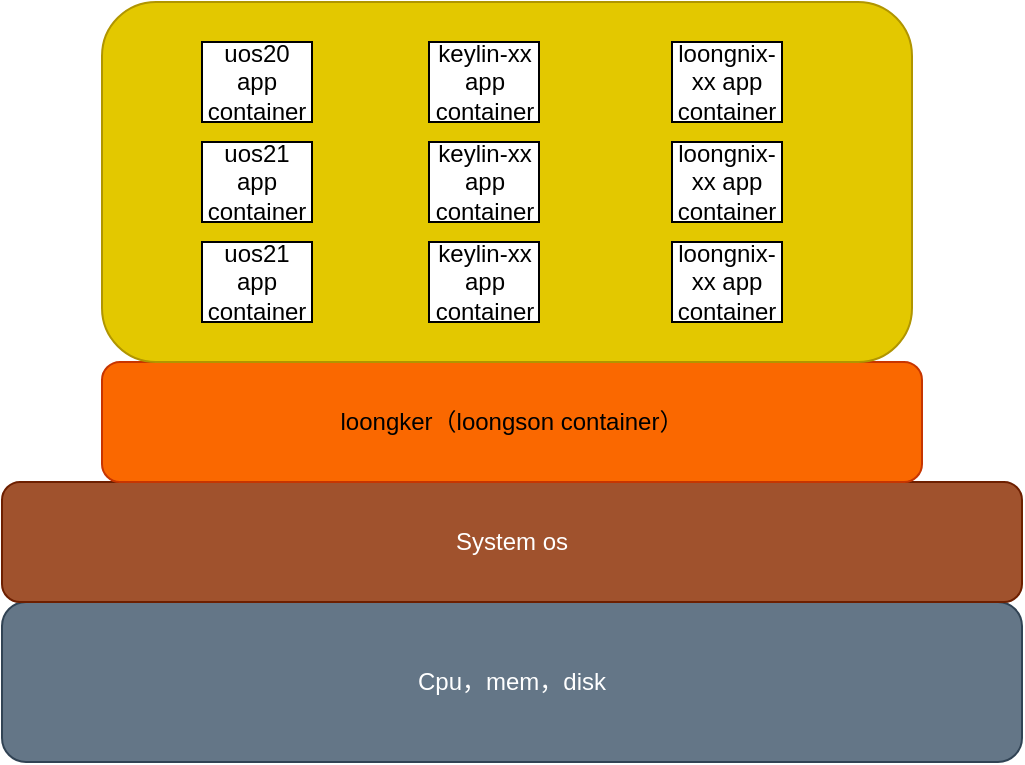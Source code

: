 <mxfile version="18.0.6" type="github">
  <diagram id="aV5w22nhNH_Wzgc8BO7l" name="Page-1">
    <mxGraphModel dx="1902" dy="936" grid="1" gridSize="10" guides="1" tooltips="1" connect="1" arrows="1" fold="1" page="1" pageScale="1" pageWidth="827" pageHeight="1169" math="0" shadow="0">
      <root>
        <mxCell id="0" />
        <mxCell id="1" parent="0" />
        <mxCell id="MgCIcN8HCtVji7_G_k5s-2" value="Cpu，mem，disk" style="rounded=1;whiteSpace=wrap;html=1;fillColor=#647687;strokeColor=#314354;fontColor=#ffffff;" vertex="1" parent="1">
          <mxGeometry x="200" y="690" width="510" height="80" as="geometry" />
        </mxCell>
        <mxCell id="MgCIcN8HCtVji7_G_k5s-3" value="System os" style="rounded=1;whiteSpace=wrap;html=1;fillColor=#a0522d;strokeColor=#6D1F00;fontColor=#ffffff;" vertex="1" parent="1">
          <mxGeometry x="200" y="630" width="510" height="60" as="geometry" />
        </mxCell>
        <mxCell id="MgCIcN8HCtVji7_G_k5s-7" value="loongker（loongson container）" style="rounded=1;whiteSpace=wrap;html=1;fillColor=#fa6800;strokeColor=#C73500;fontColor=#000000;" vertex="1" parent="1">
          <mxGeometry x="250" y="570" width="410" height="60" as="geometry" />
        </mxCell>
        <mxCell id="MgCIcN8HCtVji7_G_k5s-8" value="" style="rounded=1;whiteSpace=wrap;html=1;fillColor=#e3c800;strokeColor=#B09500;fontColor=#000000;" vertex="1" parent="1">
          <mxGeometry x="250" y="390" width="405" height="180" as="geometry" />
        </mxCell>
        <mxCell id="MgCIcN8HCtVji7_G_k5s-25" value="uos20 app container" style="rounded=0;whiteSpace=wrap;html=1;" vertex="1" parent="1">
          <mxGeometry x="300" y="410" width="55" height="40" as="geometry" />
        </mxCell>
        <mxCell id="MgCIcN8HCtVji7_G_k5s-32" value="uos21 app container" style="rounded=0;whiteSpace=wrap;html=1;" vertex="1" parent="1">
          <mxGeometry x="300" y="460" width="55" height="40" as="geometry" />
        </mxCell>
        <mxCell id="MgCIcN8HCtVji7_G_k5s-33" value="uos21 app container" style="rounded=0;whiteSpace=wrap;html=1;" vertex="1" parent="1">
          <mxGeometry x="300" y="510" width="55" height="40" as="geometry" />
        </mxCell>
        <mxCell id="MgCIcN8HCtVji7_G_k5s-34" value="keylin-xx app container" style="rounded=0;whiteSpace=wrap;html=1;" vertex="1" parent="1">
          <mxGeometry x="413.5" y="410" width="55" height="40" as="geometry" />
        </mxCell>
        <mxCell id="MgCIcN8HCtVji7_G_k5s-35" value="keylin-xx app container" style="rounded=0;whiteSpace=wrap;html=1;" vertex="1" parent="1">
          <mxGeometry x="413.5" y="460" width="55" height="40" as="geometry" />
        </mxCell>
        <mxCell id="MgCIcN8HCtVji7_G_k5s-36" value="keylin-xx app container" style="rounded=0;whiteSpace=wrap;html=1;" vertex="1" parent="1">
          <mxGeometry x="413.5" y="510" width="55" height="40" as="geometry" />
        </mxCell>
        <mxCell id="MgCIcN8HCtVji7_G_k5s-37" value="loongnix-xx app container" style="rounded=0;whiteSpace=wrap;html=1;" vertex="1" parent="1">
          <mxGeometry x="535" y="410" width="55" height="40" as="geometry" />
        </mxCell>
        <mxCell id="MgCIcN8HCtVji7_G_k5s-38" value="loongnix-xx app container" style="rounded=0;whiteSpace=wrap;html=1;" vertex="1" parent="1">
          <mxGeometry x="535" y="460" width="55" height="40" as="geometry" />
        </mxCell>
        <mxCell id="MgCIcN8HCtVji7_G_k5s-39" value="loongnix-xx app container" style="rounded=0;whiteSpace=wrap;html=1;" vertex="1" parent="1">
          <mxGeometry x="535" y="510" width="55" height="40" as="geometry" />
        </mxCell>
      </root>
    </mxGraphModel>
  </diagram>
</mxfile>
